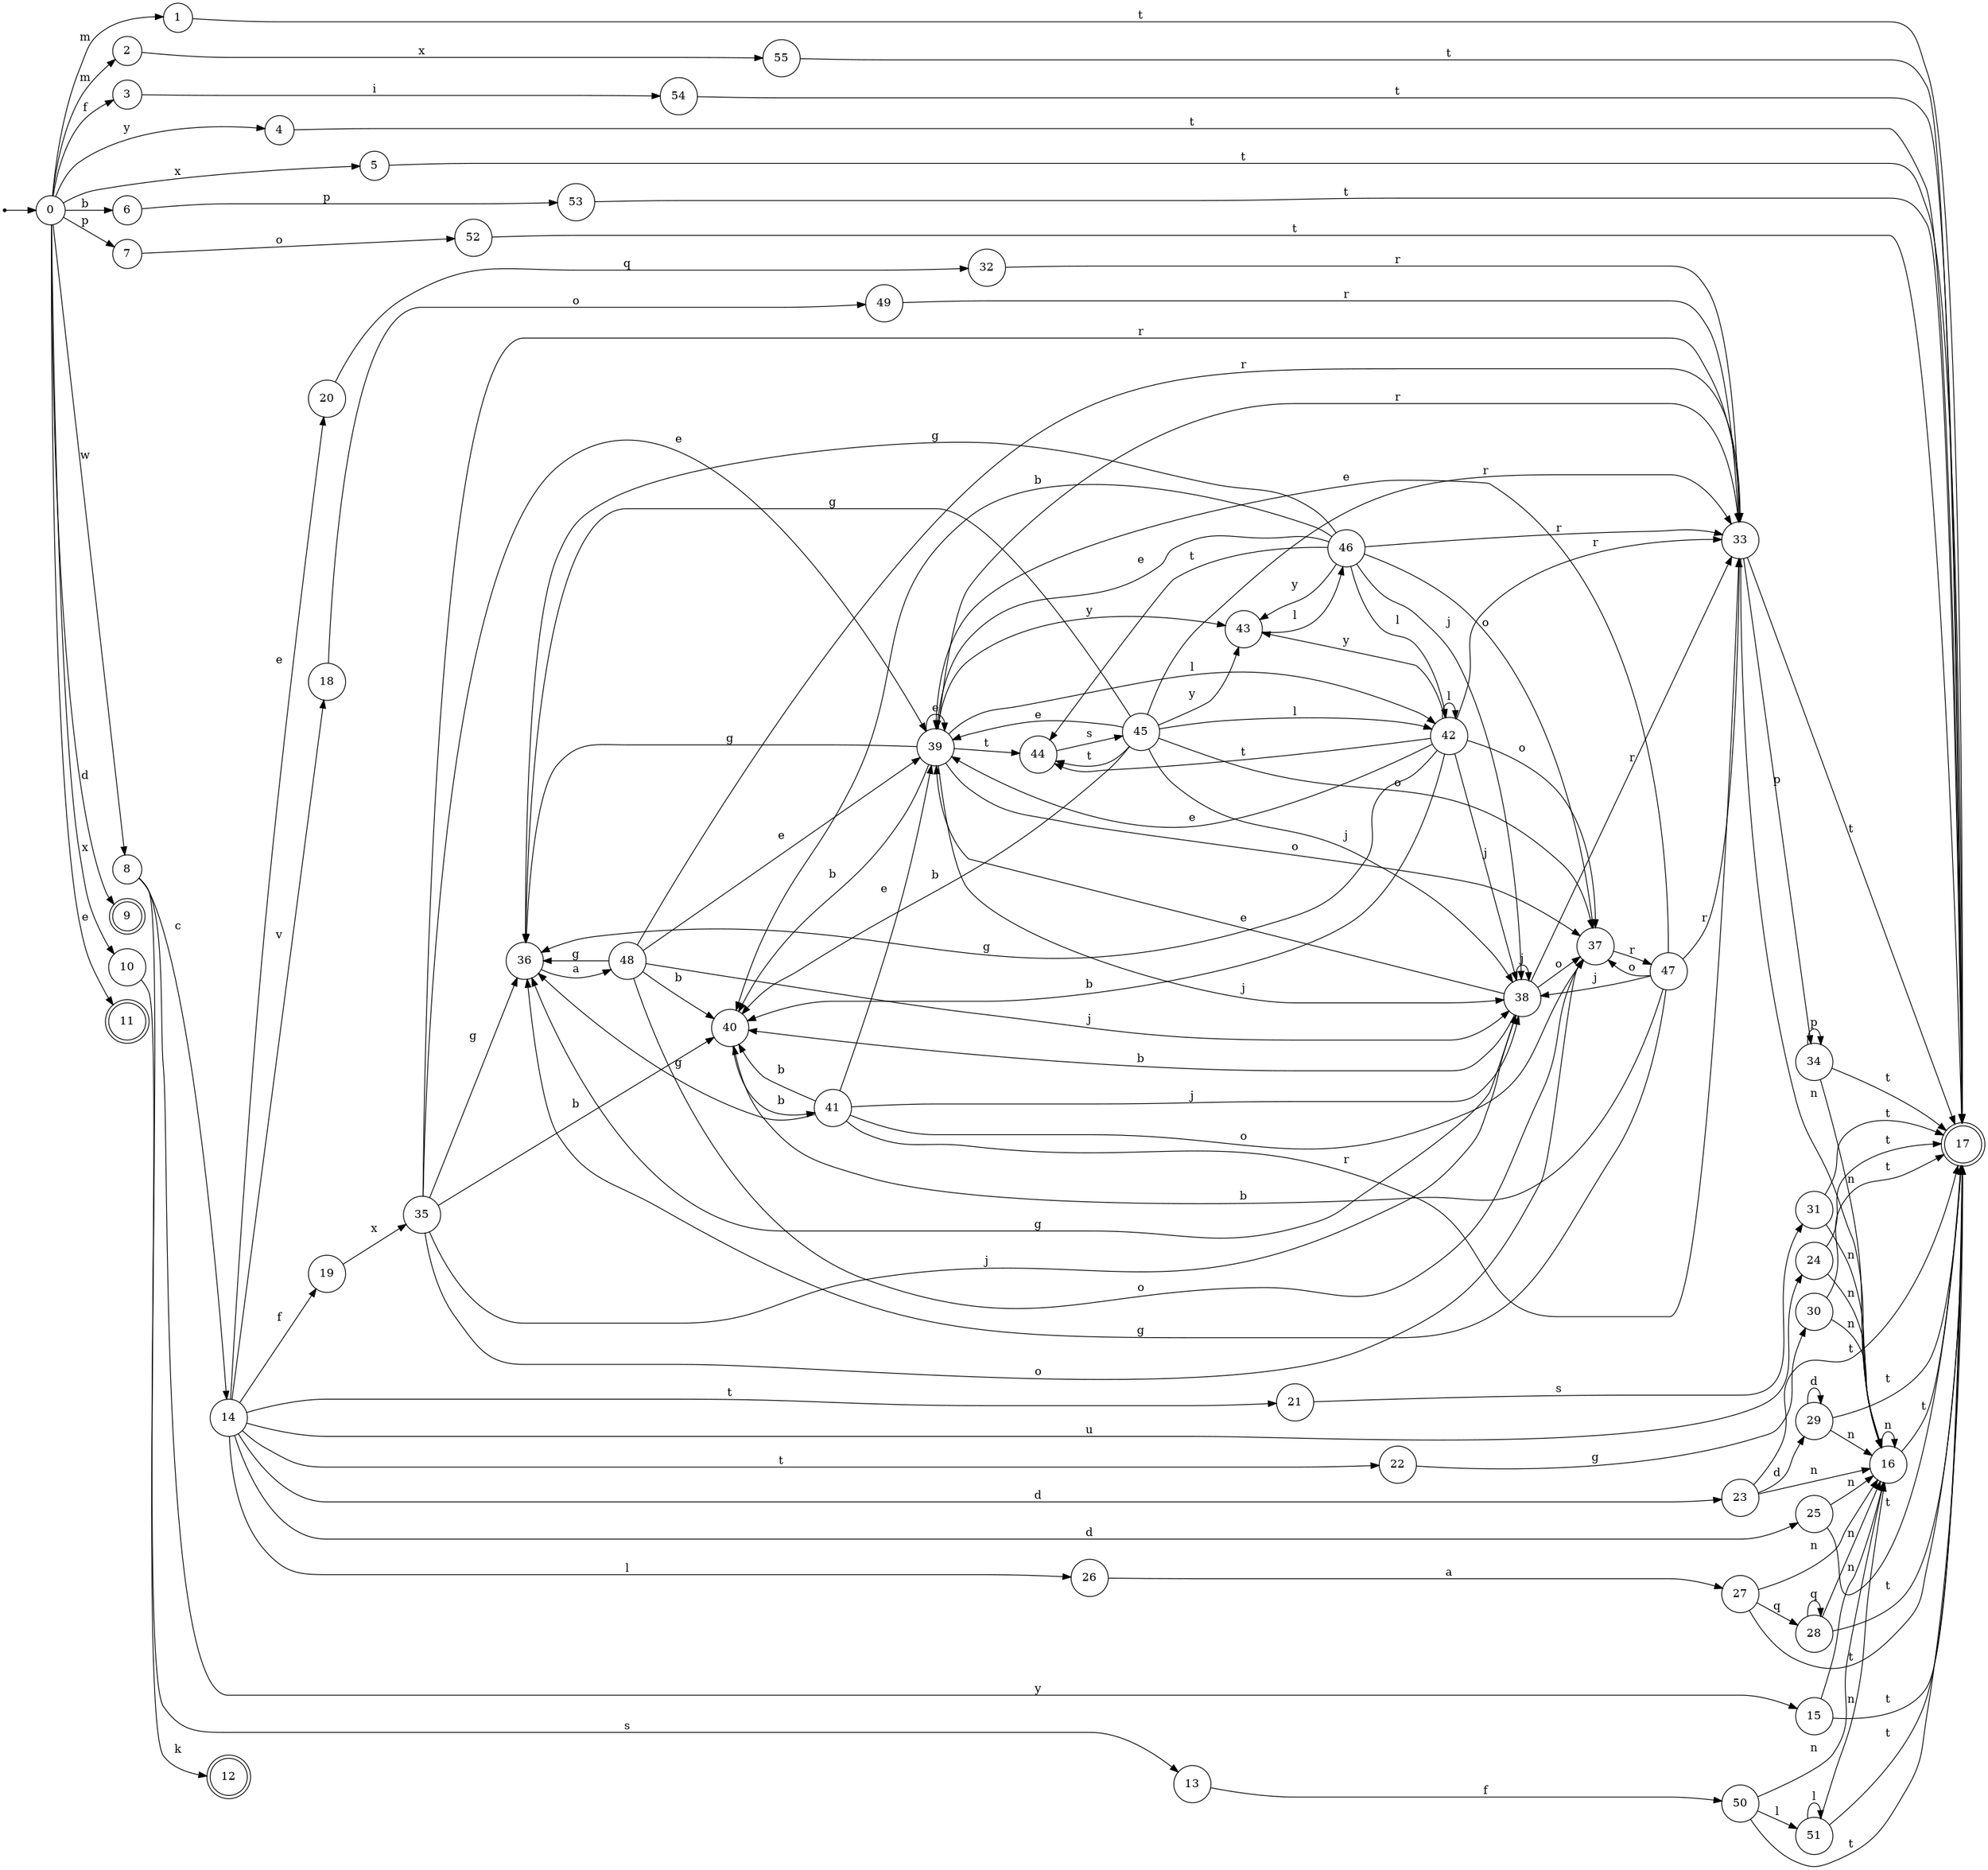 digraph finite_state_machine {
rankdir=LR;
size="20,20";
node [shape = point]; "dummy0"
node [shape = circle]; "0";
"dummy0" -> "0";
node [shape = circle]; "1";
node [shape = circle]; "2";
node [shape = circle]; "3";
node [shape = circle]; "4";
node [shape = circle]; "5";
node [shape = circle]; "6";
node [shape = circle]; "7";
node [shape = circle]; "8";
node [shape = doublecircle]; "9";node [shape = circle]; "10";
node [shape = doublecircle]; "11";node [shape = doublecircle]; "12";node [shape = circle]; "13";
node [shape = circle]; "14";
node [shape = circle]; "15";
node [shape = circle]; "16";
node [shape = doublecircle]; "17";node [shape = circle]; "18";
node [shape = circle]; "19";
node [shape = circle]; "20";
node [shape = circle]; "21";
node [shape = circle]; "22";
node [shape = circle]; "23";
node [shape = circle]; "24";
node [shape = circle]; "25";
node [shape = circle]; "26";
node [shape = circle]; "27";
node [shape = circle]; "28";
node [shape = circle]; "29";
node [shape = circle]; "30";
node [shape = circle]; "31";
node [shape = circle]; "32";
node [shape = circle]; "33";
node [shape = circle]; "34";
node [shape = circle]; "35";
node [shape = circle]; "36";
node [shape = circle]; "37";
node [shape = circle]; "38";
node [shape = circle]; "39";
node [shape = circle]; "40";
node [shape = circle]; "41";
node [shape = circle]; "42";
node [shape = circle]; "43";
node [shape = circle]; "44";
node [shape = circle]; "45";
node [shape = circle]; "46";
node [shape = circle]; "47";
node [shape = circle]; "48";
node [shape = circle]; "49";
node [shape = circle]; "50";
node [shape = circle]; "51";
node [shape = circle]; "52";
node [shape = circle]; "53";
node [shape = circle]; "54";
node [shape = circle]; "55";
"0" -> "1" [label = "m"];
 "0" -> "2" [label = "m"];
 "0" -> "3" [label = "f"];
 "0" -> "4" [label = "y"];
 "0" -> "10" [label = "x"];
 "0" -> "5" [label = "x"];
 "0" -> "6" [label = "b"];
 "0" -> "7" [label = "p"];
 "0" -> "8" [label = "w"];
 "0" -> "9" [label = "d"];
 "0" -> "11" [label = "e"];
 "10" -> "12" [label = "k"];
 "8" -> "13" [label = "s"];
 "8" -> "14" [label = "c"];
 "8" -> "15" [label = "y"];
 "15" -> "16" [label = "n"];
 "15" -> "17" [label = "t"];
 "16" -> "16" [label = "n"];
 "16" -> "17" [label = "t"];
 "14" -> "18" [label = "v"];
 "14" -> "19" [label = "f"];
 "14" -> "20" [label = "e"];
 "14" -> "21" [label = "t"];
 "14" -> "22" [label = "t"];
 "14" -> "25" [label = "d"];
 "14" -> "23" [label = "d"];
 "14" -> "24" [label = "u"];
 "14" -> "26" [label = "l"];
 "26" -> "27" [label = "a"];
 "27" -> "28" [label = "q"];
 "27" -> "16" [label = "n"];
 "27" -> "17" [label = "t"];
 "28" -> "28" [label = "q"];
 "28" -> "16" [label = "n"];
 "28" -> "17" [label = "t"];
 "25" -> "16" [label = "n"];
 "25" -> "17" [label = "t"];
 "24" -> "16" [label = "n"];
 "24" -> "17" [label = "t"];
 "23" -> "29" [label = "d"];
 "23" -> "16" [label = "n"];
 "23" -> "17" [label = "t"];
 "29" -> "29" [label = "d"];
 "29" -> "16" [label = "n"];
 "29" -> "17" [label = "t"];
 "22" -> "30" [label = "g"];
 "30" -> "16" [label = "n"];
 "30" -> "17" [label = "t"];
 "21" -> "31" [label = "s"];
 "31" -> "16" [label = "n"];
 "31" -> "17" [label = "t"];
 "20" -> "32" [label = "q"];
 "32" -> "33" [label = "r"];
 "33" -> "34" [label = "p"];
 "33" -> "16" [label = "n"];
 "33" -> "17" [label = "t"];
 "34" -> "34" [label = "p"];
 "34" -> "16" [label = "n"];
 "34" -> "17" [label = "t"];
 "19" -> "35" [label = "x"];
 "35" -> "36" [label = "g"];
 "35" -> "37" [label = "o"];
 "35" -> "38" [label = "j"];
 "35" -> "39" [label = "e"];
 "35" -> "40" [label = "b"];
 "35" -> "33" [label = "r"];
 "40" -> "41" [label = "b"];
 "41" -> "40" [label = "b"];
 "41" -> "36" [label = "g"];
 "41" -> "37" [label = "o"];
 "41" -> "38" [label = "j"];
 "41" -> "39" [label = "e"];
 "41" -> "33" [label = "r"];
 "39" -> "39" [label = "e"];
 "39" -> "42" [label = "l"];
 "39" -> "43" [label = "y"];
 "39" -> "44" [label = "t"];
 "39" -> "36" [label = "g"];
 "39" -> "37" [label = "o"];
 "39" -> "38" [label = "j"];
 "39" -> "40" [label = "b"];
 "39" -> "33" [label = "r"];
 "44" -> "45" [label = "s"];
 "45" -> "44" [label = "t"];
 "45" -> "42" [label = "l"];
 "45" -> "43" [label = "y"];
 "45" -> "39" [label = "e"];
 "45" -> "36" [label = "g"];
 "45" -> "37" [label = "o"];
 "45" -> "38" [label = "j"];
 "45" -> "40" [label = "b"];
 "45" -> "33" [label = "r"];
 "43" -> "46" [label = "l"];
 "46" -> "43" [label = "y"];
 "46" -> "42" [label = "l"];
 "46" -> "44" [label = "t"];
 "46" -> "39" [label = "e"];
 "46" -> "36" [label = "g"];
 "46" -> "37" [label = "o"];
 "46" -> "38" [label = "j"];
 "46" -> "40" [label = "b"];
 "46" -> "33" [label = "r"];
 "42" -> "42" [label = "l"];
 "42" -> "43" [label = "y"];
 "42" -> "44" [label = "t"];
 "42" -> "39" [label = "e"];
 "42" -> "36" [label = "g"];
 "42" -> "37" [label = "o"];
 "42" -> "38" [label = "j"];
 "42" -> "40" [label = "b"];
 "42" -> "33" [label = "r"];
 "38" -> "38" [label = "j"];
 "38" -> "36" [label = "g"];
 "38" -> "37" [label = "o"];
 "38" -> "39" [label = "e"];
 "38" -> "40" [label = "b"];
 "38" -> "33" [label = "r"];
 "37" -> "47" [label = "r"];
 "47" -> "37" [label = "o"];
 "47" -> "36" [label = "g"];
 "47" -> "38" [label = "j"];
 "47" -> "39" [label = "e"];
 "47" -> "40" [label = "b"];
 "47" -> "33" [label = "r"];
 "36" -> "48" [label = "a"];
 "48" -> "36" [label = "g"];
 "48" -> "37" [label = "o"];
 "48" -> "38" [label = "j"];
 "48" -> "39" [label = "e"];
 "48" -> "40" [label = "b"];
 "48" -> "33" [label = "r"];
 "18" -> "49" [label = "o"];
 "49" -> "33" [label = "r"];
 "13" -> "50" [label = "f"];
 "50" -> "51" [label = "l"];
 "50" -> "16" [label = "n"];
 "50" -> "17" [label = "t"];
 "51" -> "51" [label = "l"];
 "51" -> "16" [label = "n"];
 "51" -> "17" [label = "t"];
 "7" -> "52" [label = "o"];
 "52" -> "17" [label = "t"];
 "6" -> "53" [label = "p"];
 "53" -> "17" [label = "t"];
 "5" -> "17" [label = "t"];
 "4" -> "17" [label = "t"];
 "3" -> "54" [label = "i"];
 "54" -> "17" [label = "t"];
 "2" -> "55" [label = "x"];
 "55" -> "17" [label = "t"];
 "1" -> "17" [label = "t"];
 }
